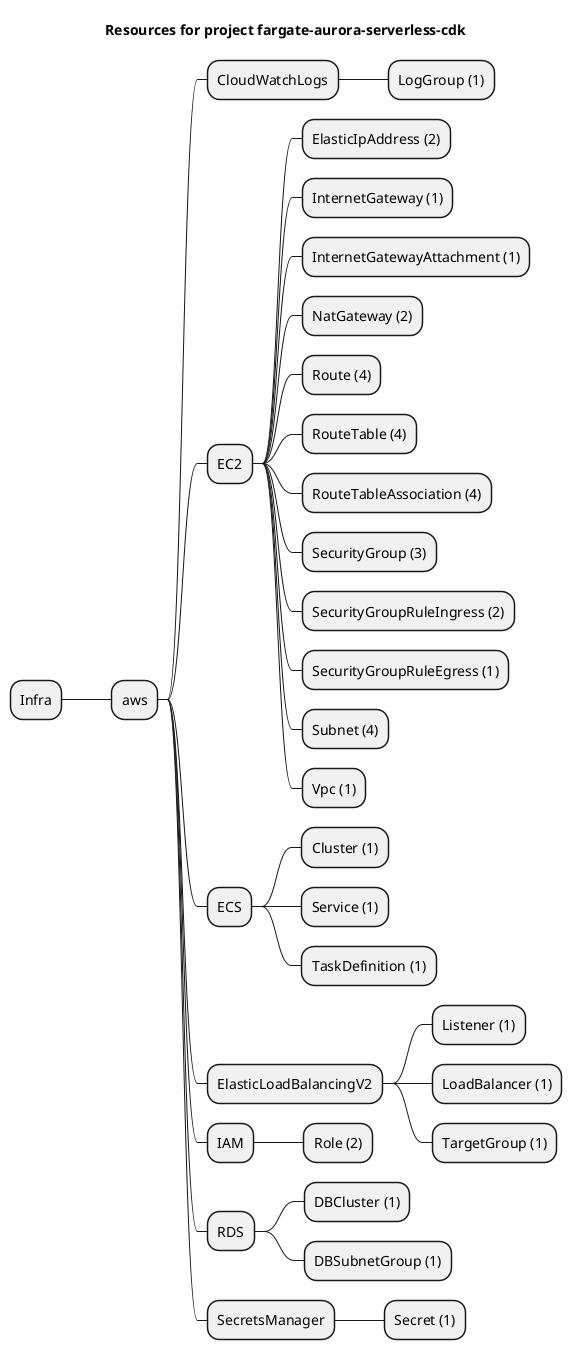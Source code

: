 @startmindmap
title Resources for project fargate-aurora-serverless-cdk
skinparam monochrome true
+ Infra
++ aws
+++ CloudWatchLogs
++++ LogGroup (1)
+++ EC2
++++ ElasticIpAddress (2)
++++ InternetGateway (1)
++++ InternetGatewayAttachment (1)
++++ NatGateway (2)
++++ Route (4)
++++ RouteTable (4)
++++ RouteTableAssociation (4)
++++ SecurityGroup (3)
++++ SecurityGroupRuleIngress (2)
++++ SecurityGroupRuleEgress (1)
++++ Subnet (4)
++++ Vpc (1)
+++ ECS
++++ Cluster (1)
++++ Service (1)
++++ TaskDefinition (1)
+++ ElasticLoadBalancingV2
++++ Listener (1)
++++ LoadBalancer (1)
++++ TargetGroup (1)
+++ IAM
++++ Role (2)
+++ RDS
++++ DBCluster (1)
++++ DBSubnetGroup (1)
+++ SecretsManager
++++ Secret (1)
@endmindmap